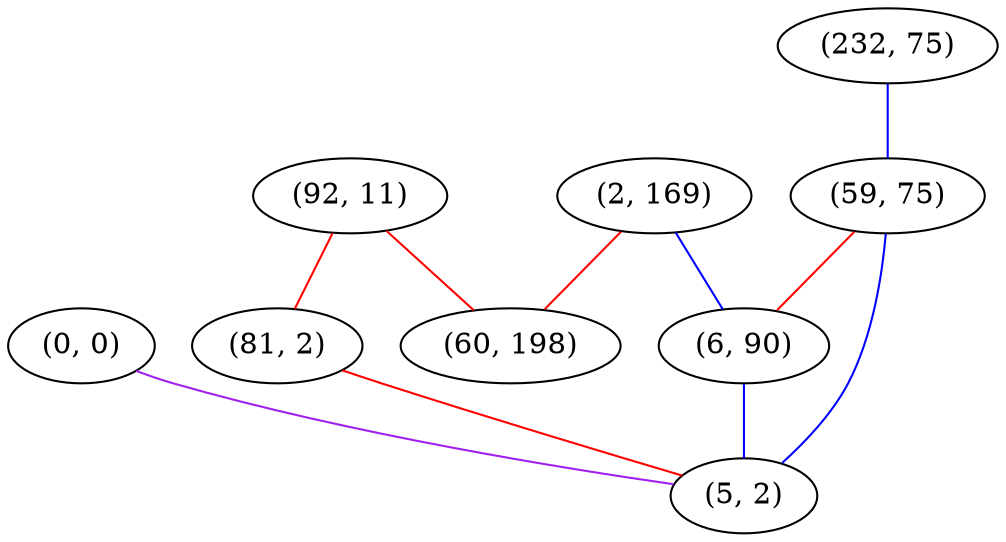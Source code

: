 graph "" {
"(0, 0)";
"(2, 169)";
"(92, 11)";
"(232, 75)";
"(81, 2)";
"(59, 75)";
"(6, 90)";
"(5, 2)";
"(60, 198)";
"(0, 0)" -- "(5, 2)"  [color=purple, key=0, weight=4];
"(2, 169)" -- "(6, 90)"  [color=blue, key=0, weight=3];
"(2, 169)" -- "(60, 198)"  [color=red, key=0, weight=1];
"(92, 11)" -- "(81, 2)"  [color=red, key=0, weight=1];
"(92, 11)" -- "(60, 198)"  [color=red, key=0, weight=1];
"(232, 75)" -- "(59, 75)"  [color=blue, key=0, weight=3];
"(81, 2)" -- "(5, 2)"  [color=red, key=0, weight=1];
"(59, 75)" -- "(6, 90)"  [color=red, key=0, weight=1];
"(59, 75)" -- "(5, 2)"  [color=blue, key=0, weight=3];
"(6, 90)" -- "(5, 2)"  [color=blue, key=0, weight=3];
}

